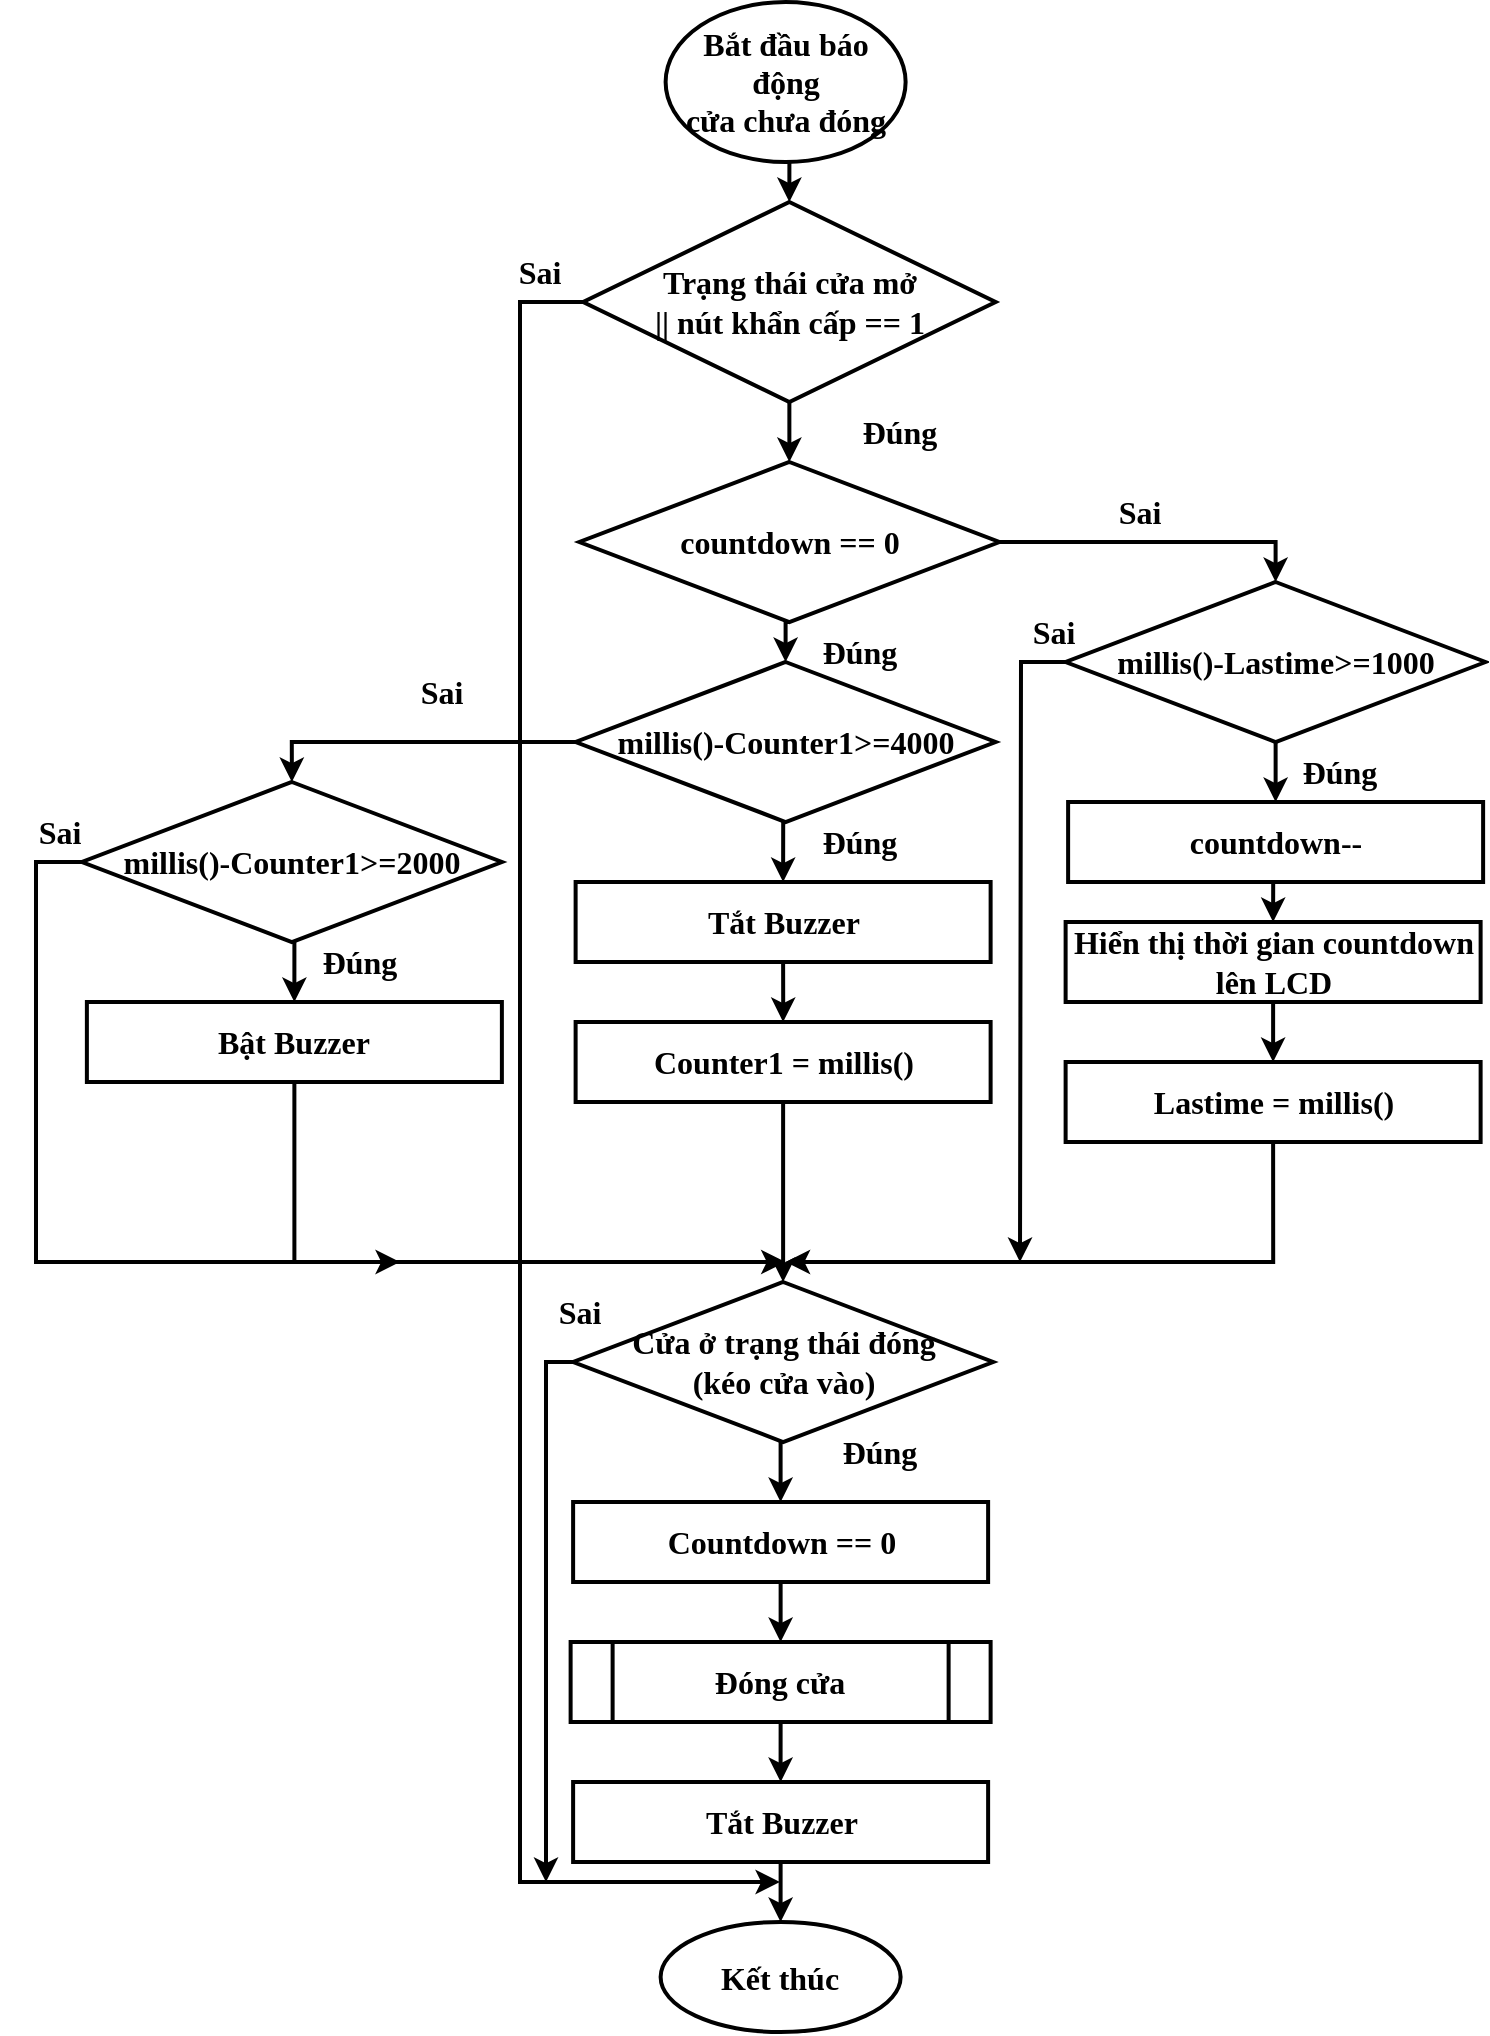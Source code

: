 <mxfile version="20.8.10" type="device" pages="2"><diagram name="Trang-1" id="wDFcqCTqOd9Z2MW8bWoS"><mxGraphModel dx="1607" dy="1713" grid="1" gridSize="10" guides="1" tooltips="1" connect="1" arrows="1" fold="1" page="1" pageScale="1" pageWidth="827" pageHeight="1169" math="0" shadow="0"><root><mxCell id="0"/><mxCell id="1" parent="0"/><mxCell id="Kf7Lk-uBJm5vhVg9Atiu-15" style="edgeStyle=orthogonalEdgeStyle;rounded=0;orthogonalLoop=1;jettySize=auto;html=1;exitX=0.5;exitY=1;exitDx=0;exitDy=0;entryX=0.5;entryY=0;entryDx=0;entryDy=0;fontFamily=Times New Roman;fontSize=16;fontStyle=1;strokeWidth=2;" parent="1" source="Kf7Lk-uBJm5vhVg9Atiu-1" target="P9ufH5eIQ7zwvOUVCXEa-15" edge="1"><mxGeometry relative="1" as="geometry"><mxPoint x="320" y="70" as="targetPoint"/></mxGeometry></mxCell><mxCell id="Kf7Lk-uBJm5vhVg9Atiu-1" value="Bắt đầu báo động&lt;br style=&quot;font-size: 16px;&quot;&gt;cửa chưa đóng" style="ellipse;whiteSpace=wrap;html=1;fontFamily=Times New Roman;fontSize=16;fontStyle=1;strokeWidth=2;" parent="1" vertex="1"><mxGeometry x="262.81" width="120" height="80" as="geometry"/></mxCell><mxCell id="APKfSyPfTYfcNIEenMd7-5" style="edgeStyle=orthogonalEdgeStyle;rounded=0;orthogonalLoop=1;jettySize=auto;html=1;exitX=0.5;exitY=1;exitDx=0;exitDy=0;entryX=0.5;entryY=0;entryDx=0;entryDy=0;strokeWidth=2;" parent="1" source="Kf7Lk-uBJm5vhVg9Atiu-5" target="Kf7Lk-uBJm5vhVg9Atiu-9" edge="1"><mxGeometry relative="1" as="geometry"/></mxCell><mxCell id="Kf7Lk-uBJm5vhVg9Atiu-5" value="countdown--" style="rounded=0;whiteSpace=wrap;html=1;strokeWidth=2;fontFamily=Times New Roman;fontSize=16;fontStyle=1" parent="1" vertex="1"><mxGeometry x="464.06" y="400" width="207.5" height="40" as="geometry"/></mxCell><mxCell id="APKfSyPfTYfcNIEenMd7-4" style="edgeStyle=orthogonalEdgeStyle;rounded=0;orthogonalLoop=1;jettySize=auto;html=1;exitX=0.5;exitY=1;exitDx=0;exitDy=0;entryX=0.5;entryY=0;entryDx=0;entryDy=0;strokeWidth=2;" parent="1" source="Kf7Lk-uBJm5vhVg9Atiu-7" target="Kf7Lk-uBJm5vhVg9Atiu-5" edge="1"><mxGeometry relative="1" as="geometry"/></mxCell><mxCell id="hbZCZ0YVmuGUW0rKWavx-9" style="edgeStyle=orthogonalEdgeStyle;rounded=0;orthogonalLoop=1;jettySize=auto;html=1;exitX=0;exitY=0.5;exitDx=0;exitDy=0;strokeWidth=2;" parent="1" source="Kf7Lk-uBJm5vhVg9Atiu-7" edge="1"><mxGeometry relative="1" as="geometry"><mxPoint x="440" y="630" as="targetPoint"/></mxGeometry></mxCell><mxCell id="Kf7Lk-uBJm5vhVg9Atiu-7" value="millis()-Lastime&amp;gt;=1000" style="rhombus;whiteSpace=wrap;html=1;strokeWidth=2;fontFamily=Times New Roman;fontSize=16;fontStyle=1" parent="1" vertex="1"><mxGeometry x="462.81" y="290" width="210" height="80" as="geometry"/></mxCell><mxCell id="APKfSyPfTYfcNIEenMd7-6" style="edgeStyle=orthogonalEdgeStyle;rounded=0;orthogonalLoop=1;jettySize=auto;html=1;exitX=0.5;exitY=1;exitDx=0;exitDy=0;entryX=0.5;entryY=0;entryDx=0;entryDy=0;strokeWidth=2;" parent="1" source="Kf7Lk-uBJm5vhVg9Atiu-9" target="Kf7Lk-uBJm5vhVg9Atiu-10" edge="1"><mxGeometry relative="1" as="geometry"/></mxCell><mxCell id="Kf7Lk-uBJm5vhVg9Atiu-9" value="Hiển thị thời gian countdown lên LCD" style="rounded=0;whiteSpace=wrap;html=1;strokeWidth=2;fontFamily=Times New Roman;fontSize=16;fontStyle=1" parent="1" vertex="1"><mxGeometry x="462.81" y="460" width="207.5" height="40" as="geometry"/></mxCell><mxCell id="APKfSyPfTYfcNIEenMd7-45" style="edgeStyle=orthogonalEdgeStyle;rounded=0;orthogonalLoop=1;jettySize=auto;html=1;exitX=0.5;exitY=1;exitDx=0;exitDy=0;strokeWidth=2;" parent="1" source="Kf7Lk-uBJm5vhVg9Atiu-10" edge="1"><mxGeometry relative="1" as="geometry"><mxPoint x="322.81" y="630" as="targetPoint"/><Array as="points"><mxPoint x="566.81" y="630"/></Array></mxGeometry></mxCell><mxCell id="Kf7Lk-uBJm5vhVg9Atiu-10" value="Lastime = millis()" style="rounded=0;whiteSpace=wrap;html=1;strokeWidth=2;fontFamily=Times New Roman;fontSize=16;fontStyle=1" parent="1" vertex="1"><mxGeometry x="462.81" y="530" width="207.5" height="40" as="geometry"/></mxCell><mxCell id="APKfSyPfTYfcNIEenMd7-46" style="edgeStyle=orthogonalEdgeStyle;rounded=0;orthogonalLoop=1;jettySize=auto;html=1;exitX=0;exitY=0.5;exitDx=0;exitDy=0;strokeWidth=2;" parent="1" source="P9ufH5eIQ7zwvOUVCXEa-15" edge="1"><mxGeometry relative="1" as="geometry"><mxPoint x="320" y="940" as="targetPoint"/><Array as="points"><mxPoint x="190" y="150"/><mxPoint x="190" y="940"/></Array></mxGeometry></mxCell><mxCell id="APKfSyPfTYfcNIEenMd7-52" style="edgeStyle=orthogonalEdgeStyle;rounded=0;orthogonalLoop=1;jettySize=auto;html=1;exitX=0.5;exitY=1;exitDx=0;exitDy=0;entryX=0.5;entryY=0;entryDx=0;entryDy=0;strokeWidth=2;" parent="1" source="P9ufH5eIQ7zwvOUVCXEa-15" target="APKfSyPfTYfcNIEenMd7-1" edge="1"><mxGeometry relative="1" as="geometry"/></mxCell><mxCell id="P9ufH5eIQ7zwvOUVCXEa-15" value="Trạng thái cửa mở&lt;br&gt;|| nút khẩn cấp == 1" style="rhombus;whiteSpace=wrap;html=1;fontFamily=Times New Roman;fontSize=16;fontStyle=1;strokeWidth=2;" parent="1" vertex="1"><mxGeometry x="221.56" y="100" width="206.25" height="100" as="geometry"/></mxCell><mxCell id="APKfSyPfTYfcNIEenMd7-14" style="edgeStyle=orthogonalEdgeStyle;rounded=0;orthogonalLoop=1;jettySize=auto;html=1;exitX=1;exitY=0.5;exitDx=0;exitDy=0;entryX=0.5;entryY=0;entryDx=0;entryDy=0;strokeWidth=2;" parent="1" source="APKfSyPfTYfcNIEenMd7-1" target="Kf7Lk-uBJm5vhVg9Atiu-7" edge="1"><mxGeometry relative="1" as="geometry"/></mxCell><mxCell id="APKfSyPfTYfcNIEenMd7-33" style="edgeStyle=orthogonalEdgeStyle;rounded=0;orthogonalLoop=1;jettySize=auto;html=1;exitX=0.5;exitY=1;exitDx=0;exitDy=0;entryX=0.5;entryY=0;entryDx=0;entryDy=0;strokeWidth=2;" parent="1" source="APKfSyPfTYfcNIEenMd7-1" target="APKfSyPfTYfcNIEenMd7-21" edge="1"><mxGeometry relative="1" as="geometry"/></mxCell><mxCell id="APKfSyPfTYfcNIEenMd7-1" value="countdown == 0" style="rhombus;whiteSpace=wrap;html=1;strokeWidth=2;fontFamily=Times New Roman;fontSize=16;fontStyle=1" parent="1" vertex="1"><mxGeometry x="219.69" y="230" width="210" height="80" as="geometry"/></mxCell><mxCell id="APKfSyPfTYfcNIEenMd7-37" style="edgeStyle=orthogonalEdgeStyle;rounded=0;orthogonalLoop=1;jettySize=auto;html=1;exitX=0.5;exitY=1;exitDx=0;exitDy=0;strokeWidth=2;" parent="1" source="APKfSyPfTYfcNIEenMd7-18" edge="1"><mxGeometry relative="1" as="geometry"><mxPoint x="322.81" y="630" as="targetPoint"/><Array as="points"><mxPoint x="76.81" y="630"/></Array></mxGeometry></mxCell><mxCell id="APKfSyPfTYfcNIEenMd7-18" value="Bật Buzzer" style="rounded=0;whiteSpace=wrap;html=1;strokeWidth=2;fontFamily=Times New Roman;fontSize=16;fontStyle=1" parent="1" vertex="1"><mxGeometry x="-26.56" y="500" width="207.5" height="40" as="geometry"/></mxCell><mxCell id="APKfSyPfTYfcNIEenMd7-26" style="edgeStyle=orthogonalEdgeStyle;rounded=0;orthogonalLoop=1;jettySize=auto;html=1;exitX=0.5;exitY=1;exitDx=0;exitDy=0;strokeWidth=2;" parent="1" source="APKfSyPfTYfcNIEenMd7-20" target="APKfSyPfTYfcNIEenMd7-25" edge="1"><mxGeometry relative="1" as="geometry"/></mxCell><mxCell id="APKfSyPfTYfcNIEenMd7-20" value="Tắt Buzzer" style="rounded=0;whiteSpace=wrap;html=1;strokeWidth=2;fontFamily=Times New Roman;fontSize=16;fontStyle=1" parent="1" vertex="1"><mxGeometry x="217.81" y="440" width="207.5" height="40" as="geometry"/></mxCell><mxCell id="APKfSyPfTYfcNIEenMd7-23" style="edgeStyle=orthogonalEdgeStyle;rounded=0;orthogonalLoop=1;jettySize=auto;html=1;exitX=0.5;exitY=1;exitDx=0;exitDy=0;entryX=0.5;entryY=0;entryDx=0;entryDy=0;strokeWidth=2;" parent="1" source="APKfSyPfTYfcNIEenMd7-21" target="APKfSyPfTYfcNIEenMd7-20" edge="1"><mxGeometry relative="1" as="geometry"/></mxCell><mxCell id="APKfSyPfTYfcNIEenMd7-31" style="edgeStyle=orthogonalEdgeStyle;rounded=0;orthogonalLoop=1;jettySize=auto;html=1;exitX=0;exitY=0.5;exitDx=0;exitDy=0;entryX=0.5;entryY=0;entryDx=0;entryDy=0;strokeWidth=2;" parent="1" source="APKfSyPfTYfcNIEenMd7-21" target="APKfSyPfTYfcNIEenMd7-27" edge="1"><mxGeometry relative="1" as="geometry"/></mxCell><mxCell id="APKfSyPfTYfcNIEenMd7-21" value="millis()-Counter1&amp;gt;=4000" style="rhombus;whiteSpace=wrap;html=1;strokeWidth=2;fontFamily=Times New Roman;fontSize=16;fontStyle=1" parent="1" vertex="1"><mxGeometry x="217.81" y="330" width="210" height="80" as="geometry"/></mxCell><mxCell id="APKfSyPfTYfcNIEenMd7-36" style="edgeStyle=orthogonalEdgeStyle;rounded=0;orthogonalLoop=1;jettySize=auto;html=1;exitX=0.5;exitY=1;exitDx=0;exitDy=0;strokeWidth=2;" parent="1" source="APKfSyPfTYfcNIEenMd7-25" target="APKfSyPfTYfcNIEenMd7-35" edge="1"><mxGeometry relative="1" as="geometry"/></mxCell><mxCell id="APKfSyPfTYfcNIEenMd7-25" value="Counter1 = millis()" style="rounded=0;whiteSpace=wrap;html=1;strokeWidth=2;fontFamily=Times New Roman;fontSize=16;fontStyle=1" parent="1" vertex="1"><mxGeometry x="217.81" y="510" width="207.5" height="40" as="geometry"/></mxCell><mxCell id="APKfSyPfTYfcNIEenMd7-29" style="edgeStyle=orthogonalEdgeStyle;rounded=0;orthogonalLoop=1;jettySize=auto;html=1;exitX=0.5;exitY=1;exitDx=0;exitDy=0;entryX=0.5;entryY=0;entryDx=0;entryDy=0;strokeWidth=2;" parent="1" source="APKfSyPfTYfcNIEenMd7-27" target="APKfSyPfTYfcNIEenMd7-18" edge="1"><mxGeometry relative="1" as="geometry"/></mxCell><mxCell id="APKfSyPfTYfcNIEenMd7-38" style="edgeStyle=orthogonalEdgeStyle;rounded=0;orthogonalLoop=1;jettySize=auto;html=1;exitX=0;exitY=0.5;exitDx=0;exitDy=0;strokeWidth=2;" parent="1" source="APKfSyPfTYfcNIEenMd7-27" edge="1"><mxGeometry relative="1" as="geometry"><mxPoint x="130" y="630" as="targetPoint"/><Array as="points"><mxPoint x="-52" y="430"/><mxPoint x="-52" y="630"/></Array></mxGeometry></mxCell><mxCell id="APKfSyPfTYfcNIEenMd7-27" value="millis()-Counter1&amp;gt;=2000" style="rhombus;whiteSpace=wrap;html=1;strokeWidth=2;fontFamily=Times New Roman;fontSize=16;fontStyle=1" parent="1" vertex="1"><mxGeometry x="-29.06" y="390" width="210" height="80" as="geometry"/></mxCell><mxCell id="APKfSyPfTYfcNIEenMd7-43" style="edgeStyle=orthogonalEdgeStyle;rounded=0;orthogonalLoop=1;jettySize=auto;html=1;exitX=0.5;exitY=1;exitDx=0;exitDy=0;entryX=0.5;entryY=0;entryDx=0;entryDy=0;strokeWidth=2;" parent="1" source="APKfSyPfTYfcNIEenMd7-35" target="APKfSyPfTYfcNIEenMd7-42" edge="1"><mxGeometry relative="1" as="geometry"/></mxCell><mxCell id="APKfSyPfTYfcNIEenMd7-51" style="edgeStyle=orthogonalEdgeStyle;rounded=0;orthogonalLoop=1;jettySize=auto;html=1;exitX=0;exitY=0.5;exitDx=0;exitDy=0;strokeWidth=2;" parent="1" source="APKfSyPfTYfcNIEenMd7-35" edge="1"><mxGeometry relative="1" as="geometry"><mxPoint x="203" y="940" as="targetPoint"/><Array as="points"><mxPoint x="202.81" y="680"/></Array></mxGeometry></mxCell><mxCell id="APKfSyPfTYfcNIEenMd7-35" value="Cửa ở trạng thái đóng&lt;br&gt;(kéo cửa vào)" style="rhombus;whiteSpace=wrap;html=1;strokeWidth=2;fontFamily=Times New Roman;fontSize=16;fontStyle=1" parent="1" vertex="1"><mxGeometry x="216.56" y="640" width="210" height="80" as="geometry"/></mxCell><mxCell id="hbZCZ0YVmuGUW0rKWavx-6" style="edgeStyle=orthogonalEdgeStyle;rounded=0;orthogonalLoop=1;jettySize=auto;html=1;exitX=0.5;exitY=1;exitDx=0;exitDy=0;strokeWidth=2;" parent="1" source="APKfSyPfTYfcNIEenMd7-39" target="hbZCZ0YVmuGUW0rKWavx-4" edge="1"><mxGeometry relative="1" as="geometry"/></mxCell><mxCell id="APKfSyPfTYfcNIEenMd7-39" value="Đóng cửa" style="shape=process;whiteSpace=wrap;html=1;backgroundOutline=1;strokeWidth=2;fontFamily=Times New Roman;fontSize=16;fontStyle=1" parent="1" vertex="1"><mxGeometry x="215.31" y="820" width="210" height="40" as="geometry"/></mxCell><mxCell id="APKfSyPfTYfcNIEenMd7-44" style="edgeStyle=orthogonalEdgeStyle;rounded=0;orthogonalLoop=1;jettySize=auto;html=1;exitX=0.5;exitY=1;exitDx=0;exitDy=0;entryX=0.5;entryY=0;entryDx=0;entryDy=0;strokeWidth=2;" parent="1" source="APKfSyPfTYfcNIEenMd7-42" target="APKfSyPfTYfcNIEenMd7-39" edge="1"><mxGeometry relative="1" as="geometry"/></mxCell><mxCell id="APKfSyPfTYfcNIEenMd7-42" value="Countdown == 0" style="rounded=0;whiteSpace=wrap;html=1;strokeWidth=2;fontFamily=Times New Roman;fontSize=16;fontStyle=1" parent="1" vertex="1"><mxGeometry x="216.56" y="750" width="207.5" height="40" as="geometry"/></mxCell><mxCell id="APKfSyPfTYfcNIEenMd7-47" value="Kết thúc" style="ellipse;whiteSpace=wrap;html=1;fontFamily=Times New Roman;fontSize=16;fontStyle=1;strokeWidth=2;" parent="1" vertex="1"><mxGeometry x="260.31" y="960" width="120" height="55" as="geometry"/></mxCell><mxCell id="hbZCZ0YVmuGUW0rKWavx-2" value="Sai" style="text;html=1;strokeColor=none;fillColor=none;align=center;verticalAlign=middle;whiteSpace=wrap;rounded=0;fontFamily=Times New Roman;fontSize=16;fontStyle=1;strokeWidth=2;" parent="1" vertex="1"><mxGeometry x="170" y="120" width="60" height="30" as="geometry"/></mxCell><mxCell id="hbZCZ0YVmuGUW0rKWavx-3" value="Đúng" style="text;html=1;strokeColor=none;fillColor=none;align=center;verticalAlign=middle;whiteSpace=wrap;rounded=0;fontFamily=Times New Roman;fontSize=16;fontStyle=1;strokeWidth=2;" parent="1" vertex="1"><mxGeometry x="350" y="200" width="60" height="30" as="geometry"/></mxCell><mxCell id="hbZCZ0YVmuGUW0rKWavx-5" style="edgeStyle=orthogonalEdgeStyle;rounded=0;orthogonalLoop=1;jettySize=auto;html=1;exitX=0.5;exitY=1;exitDx=0;exitDy=0;strokeWidth=2;" parent="1" source="hbZCZ0YVmuGUW0rKWavx-4" target="APKfSyPfTYfcNIEenMd7-47" edge="1"><mxGeometry relative="1" as="geometry"/></mxCell><mxCell id="hbZCZ0YVmuGUW0rKWavx-4" value="Tắt Buzzer" style="rounded=0;whiteSpace=wrap;html=1;strokeWidth=2;fontFamily=Times New Roman;fontSize=16;fontStyle=1" parent="1" vertex="1"><mxGeometry x="216.56" y="890" width="207.5" height="40" as="geometry"/></mxCell><mxCell id="hbZCZ0YVmuGUW0rKWavx-7" value="Đúng" style="text;html=1;strokeColor=none;fillColor=none;align=center;verticalAlign=middle;whiteSpace=wrap;rounded=0;fontFamily=Times New Roman;fontSize=16;fontStyle=1;strokeWidth=2;" parent="1" vertex="1"><mxGeometry x="330" y="310" width="60" height="30" as="geometry"/></mxCell><mxCell id="hbZCZ0YVmuGUW0rKWavx-8" value="Sai" style="text;html=1;strokeColor=none;fillColor=none;align=center;verticalAlign=middle;whiteSpace=wrap;rounded=0;fontFamily=Times New Roman;fontSize=16;fontStyle=1;strokeWidth=2;" parent="1" vertex="1"><mxGeometry x="470" y="240" width="60" height="30" as="geometry"/></mxCell><mxCell id="hbZCZ0YVmuGUW0rKWavx-10" value="Sai" style="text;html=1;strokeColor=none;fillColor=none;align=center;verticalAlign=middle;whiteSpace=wrap;rounded=0;fontFamily=Times New Roman;fontSize=16;fontStyle=1;strokeWidth=2;" parent="1" vertex="1"><mxGeometry x="426.56" y="300" width="60" height="30" as="geometry"/></mxCell><mxCell id="hbZCZ0YVmuGUW0rKWavx-11" value="Đúng" style="text;html=1;strokeColor=none;fillColor=none;align=center;verticalAlign=middle;whiteSpace=wrap;rounded=0;fontFamily=Times New Roman;fontSize=16;fontStyle=1;strokeWidth=2;" parent="1" vertex="1"><mxGeometry x="570" y="370" width="60" height="30" as="geometry"/></mxCell><mxCell id="hbZCZ0YVmuGUW0rKWavx-12" value="Đúng" style="text;html=1;strokeColor=none;fillColor=none;align=center;verticalAlign=middle;whiteSpace=wrap;rounded=0;fontFamily=Times New Roman;fontSize=16;fontStyle=1;strokeWidth=2;" parent="1" vertex="1"><mxGeometry x="330" y="405" width="60" height="30" as="geometry"/></mxCell><mxCell id="hbZCZ0YVmuGUW0rKWavx-13" value="Đúng" style="text;html=1;strokeColor=none;fillColor=none;align=center;verticalAlign=middle;whiteSpace=wrap;rounded=0;fontFamily=Times New Roman;fontSize=16;fontStyle=1;strokeWidth=2;" parent="1" vertex="1"><mxGeometry x="340" y="710" width="60" height="30" as="geometry"/></mxCell><mxCell id="hbZCZ0YVmuGUW0rKWavx-15" value="Sai" style="text;html=1;strokeColor=none;fillColor=none;align=center;verticalAlign=middle;whiteSpace=wrap;rounded=0;fontFamily=Times New Roman;fontSize=16;fontStyle=1;strokeWidth=2;" parent="1" vertex="1"><mxGeometry x="120.94" y="330" width="60" height="30" as="geometry"/></mxCell><mxCell id="hbZCZ0YVmuGUW0rKWavx-17" value="Đúng" style="text;html=1;strokeColor=none;fillColor=none;align=center;verticalAlign=middle;whiteSpace=wrap;rounded=0;fontFamily=Times New Roman;fontSize=16;fontStyle=1;strokeWidth=2;" parent="1" vertex="1"><mxGeometry x="80" y="465" width="60" height="30" as="geometry"/></mxCell><mxCell id="hbZCZ0YVmuGUW0rKWavx-19" value="Sai" style="text;html=1;strokeColor=none;fillColor=none;align=center;verticalAlign=middle;whiteSpace=wrap;rounded=0;fontFamily=Times New Roman;fontSize=16;fontStyle=1;strokeWidth=2;" parent="1" vertex="1"><mxGeometry x="-70" y="400" width="60" height="30" as="geometry"/></mxCell><mxCell id="hbZCZ0YVmuGUW0rKWavx-20" value="Sai" style="text;html=1;strokeColor=none;fillColor=none;align=center;verticalAlign=middle;whiteSpace=wrap;rounded=0;fontFamily=Times New Roman;fontSize=16;fontStyle=1;strokeWidth=2;" parent="1" vertex="1"><mxGeometry x="190" y="640" width="60" height="30" as="geometry"/></mxCell></root></mxGraphModel></diagram><diagram id="rhqDv7MRw5Yfs2FRcC6o" name="Trang-2"><mxGraphModel dx="1745" dy="640" grid="1" gridSize="10" guides="1" tooltips="1" connect="1" arrows="1" fold="1" page="1" pageScale="1" pageWidth="827" pageHeight="1169" math="0" shadow="0"><root><mxCell id="0"/><mxCell id="1" parent="0"/><mxCell id="pyh05aR4onsRBDEGaXTC-7" style="edgeStyle=orthogonalEdgeStyle;rounded=0;orthogonalLoop=1;jettySize=auto;html=1;exitX=0.5;exitY=1;exitDx=0;exitDy=0;entryX=0.5;entryY=0;entryDx=0;entryDy=0;strokeWidth=2;fontFamily=Times New Roman;fontSize=16;fontStyle=1" parent="1" source="y87Vheq9kxJy39Ie7r-E-1" target="y87Vheq9kxJy39Ie7r-E-3" edge="1"><mxGeometry relative="1" as="geometry"/></mxCell><mxCell id="y87Vheq9kxJy39Ie7r-E-1" value="Báo động sai mật khẩu" style="ellipse;whiteSpace=wrap;html=1;strokeWidth=2;fontFamily=Times New Roman;fontSize=16;fontStyle=1" parent="1" vertex="1"><mxGeometry x="326.07" y="320" width="152.13" height="80" as="geometry"/></mxCell><mxCell id="QcFNGXohhwu5zltB2lxX-1" style="edgeStyle=orthogonalEdgeStyle;rounded=0;orthogonalLoop=1;jettySize=auto;html=1;exitX=0.5;exitY=1;exitDx=0;exitDy=0;strokeWidth=2;" parent="1" source="y87Vheq9kxJy39Ie7r-E-3" target="BexwBDp6Jb0GyXXWGpTo-4" edge="1"><mxGeometry relative="1" as="geometry"/></mxCell><mxCell id="pH8P-mjCH5dkgMJ8lenx-6" style="edgeStyle=orthogonalEdgeStyle;rounded=0;orthogonalLoop=1;jettySize=auto;html=1;exitX=1;exitY=0.5;exitDx=0;exitDy=0;strokeWidth=2;" parent="1" source="y87Vheq9kxJy39Ie7r-E-3" edge="1"><mxGeometry relative="1" as="geometry"><mxPoint x="400" y="970" as="targetPoint"/><Array as="points"><mxPoint x="550" y="480"/><mxPoint x="550" y="970"/></Array></mxGeometry></mxCell><mxCell id="y87Vheq9kxJy39Ie7r-E-3" value="prohibit &amp;gt;= 7" style="rhombus;whiteSpace=wrap;html=1;strokeWidth=2;fontFamily=Times New Roman;fontSize=16;fontStyle=1" parent="1" vertex="1"><mxGeometry x="307.13" y="430" width="185" height="100" as="geometry"/></mxCell><mxCell id="BexwBDp6Jb0GyXXWGpTo-3" style="edgeStyle=orthogonalEdgeStyle;rounded=0;orthogonalLoop=1;jettySize=auto;html=1;exitX=0.5;exitY=1;exitDx=0;exitDy=0;strokeWidth=2;fontFamily=Times New Roman;fontSize=16;fontStyle=1" parent="1" source="BexwBDp6Jb0GyXXWGpTo-4" edge="1"><mxGeometry relative="1" as="geometry"><mxPoint x="400" y="700" as="targetPoint"/></mxGeometry></mxCell><mxCell id="pH8P-mjCH5dkgMJ8lenx-5" style="edgeStyle=orthogonalEdgeStyle;rounded=0;orthogonalLoop=1;jettySize=auto;html=1;exitX=0;exitY=0.5;exitDx=0;exitDy=0;entryX=0.5;entryY=0;entryDx=0;entryDy=0;strokeWidth=2;" parent="1" source="BexwBDp6Jb0GyXXWGpTo-4" target="nUWCvQC9MPEk3WWIguRx-4" edge="1"><mxGeometry relative="1" as="geometry"/></mxCell><mxCell id="BexwBDp6Jb0GyXXWGpTo-4" value="millis()-timeBuzzer&amp;gt;=60000" style="rhombus;whiteSpace=wrap;html=1;strokeWidth=2;fontFamily=Times New Roman;fontSize=16;fontStyle=1" parent="1" vertex="1"><mxGeometry x="295" y="580" width="210" height="80" as="geometry"/></mxCell><mxCell id="mvXwJFQ1haZVM7BQmyLg-4" value="Sai" style="text;html=1;strokeColor=none;fillColor=none;align=center;verticalAlign=middle;whiteSpace=wrap;rounded=0;fontFamily=Times New Roman;fontSize=16;fontStyle=1;strokeWidth=2;" parent="1" vertex="1"><mxGeometry x="410" y="660" width="60" height="30" as="geometry"/></mxCell><mxCell id="mvXwJFQ1haZVM7BQmyLg-13" value="Đúng" style="text;html=1;strokeColor=none;fillColor=none;align=center;verticalAlign=middle;whiteSpace=wrap;rounded=0;fontFamily=Times New Roman;fontSize=16;fontStyle=1;strokeWidth=2;" parent="1" vertex="1"><mxGeometry x="235" y="585" width="60" height="30" as="geometry"/></mxCell><mxCell id="mvXwJFQ1haZVM7BQmyLg-15" value="Đúng" style="text;html=1;strokeColor=none;fillColor=none;align=center;verticalAlign=middle;whiteSpace=wrap;rounded=0;fontFamily=Times New Roman;fontSize=16;fontStyle=1;strokeWidth=2;" parent="1" vertex="1"><mxGeometry x="330" y="530" width="60" height="30" as="geometry"/></mxCell><mxCell id="nUWCvQC9MPEk3WWIguRx-1" style="edgeStyle=orthogonalEdgeStyle;rounded=0;orthogonalLoop=1;jettySize=auto;html=1;exitX=0.5;exitY=1;exitDx=0;exitDy=0;entryX=0.5;entryY=0;entryDx=0;entryDy=0;strokeWidth=2;" parent="1" source="RQSZO094axQQpVXdbqDw-1" target="RQSZO094axQQpVXdbqDw-2" edge="1"><mxGeometry relative="1" as="geometry"/></mxCell><mxCell id="nUWCvQC9MPEk3WWIguRx-2" style="edgeStyle=orthogonalEdgeStyle;rounded=0;orthogonalLoop=1;jettySize=auto;html=1;exitX=0;exitY=0.5;exitDx=0;exitDy=0;entryX=0.5;entryY=0;entryDx=0;entryDy=0;strokeWidth=2;" parent="1" source="RQSZO094axQQpVXdbqDw-1" target="OPyb5UI5upbX6BukYuLE-4" edge="1"><mxGeometry relative="1" as="geometry"/></mxCell><mxCell id="RQSZO094axQQpVXdbqDw-1" value="millis()-timePW&amp;gt;=8000" style="rhombus;whiteSpace=wrap;html=1;strokeWidth=2;fontFamily=Times New Roman;fontSize=16;fontStyle=1" parent="1" vertex="1"><mxGeometry x="296.25" y="700" width="210" height="80" as="geometry"/></mxCell><mxCell id="pH8P-mjCH5dkgMJ8lenx-10" style="edgeStyle=orthogonalEdgeStyle;rounded=0;orthogonalLoop=1;jettySize=auto;html=1;exitX=0.5;exitY=1;exitDx=0;exitDy=0;entryX=0.5;entryY=0;entryDx=0;entryDy=0;strokeWidth=2;" parent="1" source="RQSZO094axQQpVXdbqDw-2" target="OPyb5UI5upbX6BukYuLE-2" edge="1"><mxGeometry relative="1" as="geometry"/></mxCell><mxCell id="RQSZO094axQQpVXdbqDw-2" value="Tắt Buzzer&amp;nbsp;&amp;nbsp;" style="rounded=0;whiteSpace=wrap;html=1;strokeWidth=2;fontFamily=Times New Roman;fontSize=16;fontStyle=1" parent="1" vertex="1"><mxGeometry x="294.01" y="820" width="216.25" height="40" as="geometry"/></mxCell><mxCell id="pH8P-mjCH5dkgMJ8lenx-2" style="edgeStyle=orthogonalEdgeStyle;rounded=0;orthogonalLoop=1;jettySize=auto;html=1;exitX=0.5;exitY=1;exitDx=0;exitDy=0;entryX=0.5;entryY=0;entryDx=0;entryDy=0;strokeWidth=2;" parent="1" source="OPyb5UI5upbX6BukYuLE-2" target="nUWCvQC9MPEk3WWIguRx-6" edge="1"><mxGeometry relative="1" as="geometry"/></mxCell><mxCell id="OPyb5UI5upbX6BukYuLE-2" value="timeBuzzer&amp;nbsp; = millis()" style="rounded=0;whiteSpace=wrap;html=1;strokeWidth=2;fontFamily=Times New Roman;fontSize=16;fontStyle=1" parent="1" vertex="1"><mxGeometry x="290" y="890" width="220.26" height="40" as="geometry"/></mxCell><mxCell id="nUWCvQC9MPEk3WWIguRx-3" style="edgeStyle=orthogonalEdgeStyle;rounded=0;orthogonalLoop=1;jettySize=auto;html=1;exitX=0.5;exitY=1;exitDx=0;exitDy=0;entryX=0.5;entryY=0;entryDx=0;entryDy=0;strokeWidth=2;" parent="1" source="OPyb5UI5upbX6BukYuLE-4" target="OPyb5UI5upbX6BukYuLE-5" edge="1"><mxGeometry relative="1" as="geometry"/></mxCell><mxCell id="OSVo9_RRxhgQ8PHeDGUx-1" style="edgeStyle=orthogonalEdgeStyle;rounded=0;orthogonalLoop=1;jettySize=auto;html=1;exitX=1;exitY=0.5;exitDx=0;exitDy=0;strokeWidth=2;" parent="1" source="OPyb5UI5upbX6BukYuLE-4" edge="1"><mxGeometry relative="1" as="geometry"><mxPoint x="250" y="970" as="targetPoint"/></mxGeometry></mxCell><mxCell id="OPyb5UI5upbX6BukYuLE-4" value="millis()-timePW&amp;gt;=4000" style="rhombus;whiteSpace=wrap;html=1;strokeWidth=2;fontFamily=Times New Roman;fontSize=16;fontStyle=1" parent="1" vertex="1"><mxGeometry x="20" y="780" width="210" height="80" as="geometry"/></mxCell><mxCell id="pH8P-mjCH5dkgMJ8lenx-3" style="edgeStyle=orthogonalEdgeStyle;rounded=0;orthogonalLoop=1;jettySize=auto;html=1;exitX=0.5;exitY=1;exitDx=0;exitDy=0;strokeWidth=2;" parent="1" source="OPyb5UI5upbX6BukYuLE-5" edge="1"><mxGeometry relative="1" as="geometry"><mxPoint x="400" y="970" as="targetPoint"/><Array as="points"><mxPoint x="126" y="970"/><mxPoint x="380" y="970"/></Array></mxGeometry></mxCell><mxCell id="OPyb5UI5upbX6BukYuLE-5" value="Bật Buzzer&amp;nbsp;&amp;nbsp;" style="rounded=0;whiteSpace=wrap;html=1;strokeWidth=2;fontFamily=Times New Roman;fontSize=16;fontStyle=1" parent="1" vertex="1"><mxGeometry x="21.25" y="900" width="207.5" height="40" as="geometry"/></mxCell><mxCell id="vEGZ7W8LMiNyZcCEurt--3" style="edgeStyle=orthogonalEdgeStyle;rounded=0;orthogonalLoop=1;jettySize=auto;html=1;exitX=0.5;exitY=1;exitDx=0;exitDy=0;strokeWidth=2;" parent="1" source="nUWCvQC9MPEk3WWIguRx-4" target="vEGZ7W8LMiNyZcCEurt--2" edge="1"><mxGeometry relative="1" as="geometry"/></mxCell><mxCell id="nUWCvQC9MPEk3WWIguRx-4" value="prohibit = 0" style="rounded=0;whiteSpace=wrap;html=1;strokeWidth=2;fontFamily=Times New Roman;fontSize=16;fontStyle=1" parent="1" vertex="1"><mxGeometry x="-99.99" y="660" width="207.5" height="40" as="geometry"/></mxCell><mxCell id="nUWCvQC9MPEk3WWIguRx-6" value="Kết thúc" style="ellipse;whiteSpace=wrap;html=1;strokeWidth=2;fontFamily=Times New Roman;fontSize=16;fontStyle=1" parent="1" vertex="1"><mxGeometry x="315.13" y="1020" width="170" height="80" as="geometry"/></mxCell><mxCell id="pH8P-mjCH5dkgMJ8lenx-7" value="Sai" style="text;html=1;strokeColor=none;fillColor=none;align=center;verticalAlign=middle;whiteSpace=wrap;rounded=0;fontFamily=Times New Roman;fontSize=16;fontStyle=1;strokeWidth=2;" parent="1" vertex="1"><mxGeometry x="492.13" y="450" width="60" height="30" as="geometry"/></mxCell><mxCell id="pH8P-mjCH5dkgMJ8lenx-12" value="Sai" style="text;html=1;strokeColor=none;fillColor=none;align=center;verticalAlign=middle;whiteSpace=wrap;rounded=0;fontFamily=Times New Roman;fontSize=16;fontStyle=1;strokeWidth=2;" parent="1" vertex="1"><mxGeometry x="236.25" y="710" width="60" height="30" as="geometry"/></mxCell><mxCell id="OSVo9_RRxhgQ8PHeDGUx-2" value="Sai" style="text;html=1;strokeColor=none;fillColor=none;align=center;verticalAlign=middle;whiteSpace=wrap;rounded=0;fontFamily=Times New Roman;fontSize=16;fontStyle=1;strokeWidth=2;" parent="1" vertex="1"><mxGeometry x="220" y="790" width="60" height="30" as="geometry"/></mxCell><mxCell id="OSVo9_RRxhgQ8PHeDGUx-4" value="Đúng" style="text;html=1;strokeColor=none;fillColor=none;align=center;verticalAlign=middle;whiteSpace=wrap;rounded=0;fontFamily=Times New Roman;fontSize=16;fontStyle=1;strokeWidth=2;" parent="1" vertex="1"><mxGeometry x="400" y="780" width="60" height="30" as="geometry"/></mxCell><mxCell id="OSVo9_RRxhgQ8PHeDGUx-5" value="Đúng" style="text;html=1;strokeColor=none;fillColor=none;align=center;verticalAlign=middle;whiteSpace=wrap;rounded=0;fontFamily=Times New Roman;fontSize=16;fontStyle=1;strokeWidth=2;" parent="1" vertex="1"><mxGeometry x="130" y="860" width="60" height="30" as="geometry"/></mxCell><mxCell id="vEGZ7W8LMiNyZcCEurt--4" style="edgeStyle=orthogonalEdgeStyle;rounded=0;orthogonalLoop=1;jettySize=auto;html=1;exitX=0.5;exitY=1;exitDx=0;exitDy=0;strokeWidth=2;" parent="1" source="vEGZ7W8LMiNyZcCEurt--2" edge="1"><mxGeometry relative="1" as="geometry"><mxPoint x="130" y="970" as="targetPoint"/><Array as="points"><mxPoint x="4" y="970"/></Array></mxGeometry></mxCell><mxCell id="vEGZ7W8LMiNyZcCEurt--2" value="Tắt Buzzer&amp;nbsp;&amp;nbsp;" style="rounded=0;whiteSpace=wrap;html=1;strokeWidth=2;fontFamily=Times New Roman;fontSize=16;fontStyle=1" parent="1" vertex="1"><mxGeometry x="-104.37" y="730" width="216.25" height="40" as="geometry"/></mxCell></root></mxGraphModel></diagram></mxfile>